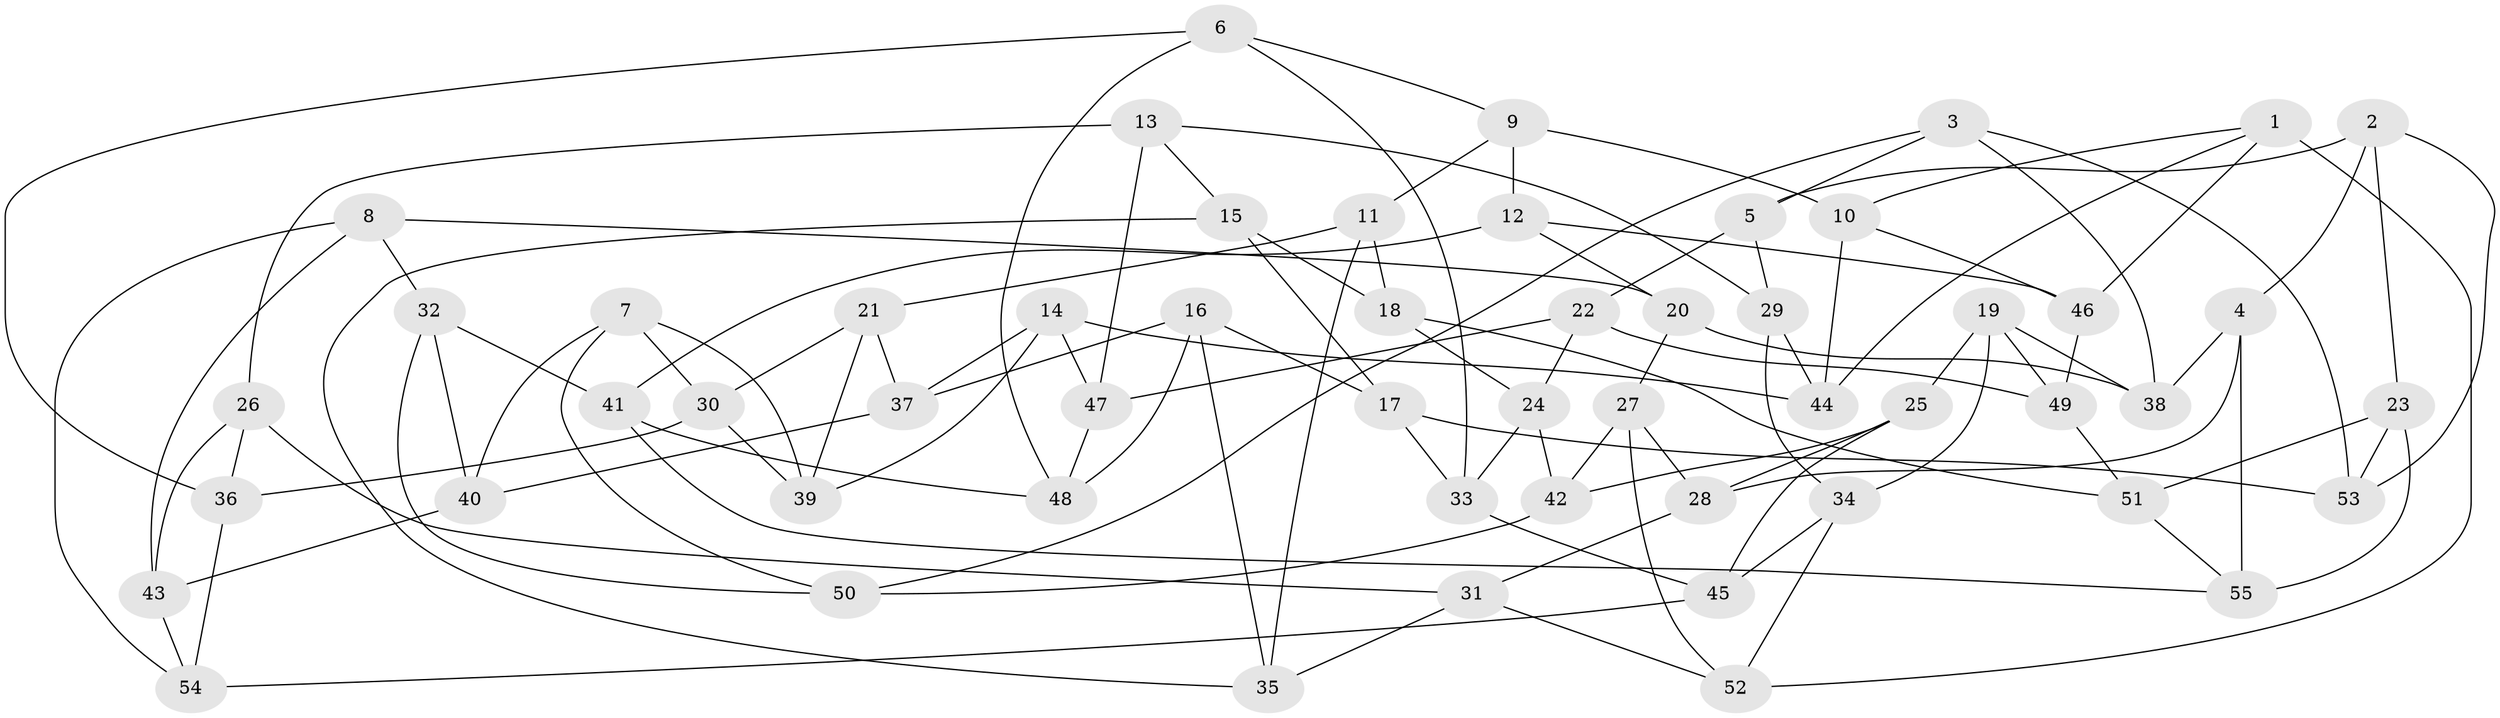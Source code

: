 // coarse degree distribution, {5: 0.18181818181818182, 4: 0.3333333333333333, 6: 0.42424242424242425, 3: 0.06060606060606061}
// Generated by graph-tools (version 1.1) at 2025/24/03/03/25 07:24:31]
// undirected, 55 vertices, 110 edges
graph export_dot {
graph [start="1"]
  node [color=gray90,style=filled];
  1;
  2;
  3;
  4;
  5;
  6;
  7;
  8;
  9;
  10;
  11;
  12;
  13;
  14;
  15;
  16;
  17;
  18;
  19;
  20;
  21;
  22;
  23;
  24;
  25;
  26;
  27;
  28;
  29;
  30;
  31;
  32;
  33;
  34;
  35;
  36;
  37;
  38;
  39;
  40;
  41;
  42;
  43;
  44;
  45;
  46;
  47;
  48;
  49;
  50;
  51;
  52;
  53;
  54;
  55;
  1 -- 44;
  1 -- 52;
  1 -- 46;
  1 -- 10;
  2 -- 4;
  2 -- 5;
  2 -- 53;
  2 -- 23;
  3 -- 38;
  3 -- 5;
  3 -- 50;
  3 -- 53;
  4 -- 38;
  4 -- 55;
  4 -- 28;
  5 -- 22;
  5 -- 29;
  6 -- 9;
  6 -- 36;
  6 -- 33;
  6 -- 48;
  7 -- 30;
  7 -- 50;
  7 -- 39;
  7 -- 40;
  8 -- 20;
  8 -- 32;
  8 -- 43;
  8 -- 54;
  9 -- 12;
  9 -- 11;
  9 -- 10;
  10 -- 46;
  10 -- 44;
  11 -- 18;
  11 -- 21;
  11 -- 35;
  12 -- 41;
  12 -- 20;
  12 -- 46;
  13 -- 47;
  13 -- 15;
  13 -- 29;
  13 -- 26;
  14 -- 39;
  14 -- 37;
  14 -- 44;
  14 -- 47;
  15 -- 35;
  15 -- 17;
  15 -- 18;
  16 -- 17;
  16 -- 35;
  16 -- 37;
  16 -- 48;
  17 -- 53;
  17 -- 33;
  18 -- 51;
  18 -- 24;
  19 -- 34;
  19 -- 38;
  19 -- 25;
  19 -- 49;
  20 -- 38;
  20 -- 27;
  21 -- 37;
  21 -- 30;
  21 -- 39;
  22 -- 47;
  22 -- 49;
  22 -- 24;
  23 -- 51;
  23 -- 53;
  23 -- 55;
  24 -- 42;
  24 -- 33;
  25 -- 45;
  25 -- 28;
  25 -- 42;
  26 -- 31;
  26 -- 36;
  26 -- 43;
  27 -- 42;
  27 -- 52;
  27 -- 28;
  28 -- 31;
  29 -- 34;
  29 -- 44;
  30 -- 39;
  30 -- 36;
  31 -- 52;
  31 -- 35;
  32 -- 40;
  32 -- 41;
  32 -- 50;
  33 -- 45;
  34 -- 52;
  34 -- 45;
  36 -- 54;
  37 -- 40;
  40 -- 43;
  41 -- 48;
  41 -- 55;
  42 -- 50;
  43 -- 54;
  45 -- 54;
  46 -- 49;
  47 -- 48;
  49 -- 51;
  51 -- 55;
}
